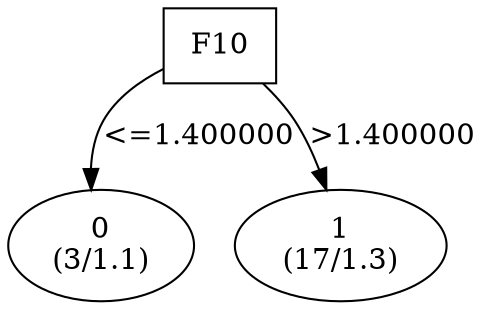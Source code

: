 digraph YaDT {
n0 [ shape=box, label="F10\n"]
n0 -> n1 [label="<=1.400000"]
n1 [ shape=ellipse, label="0\n(3/1.1)"]
n0 -> n2 [label=">1.400000"]
n2 [ shape=ellipse, label="1\n(17/1.3)"]
}
